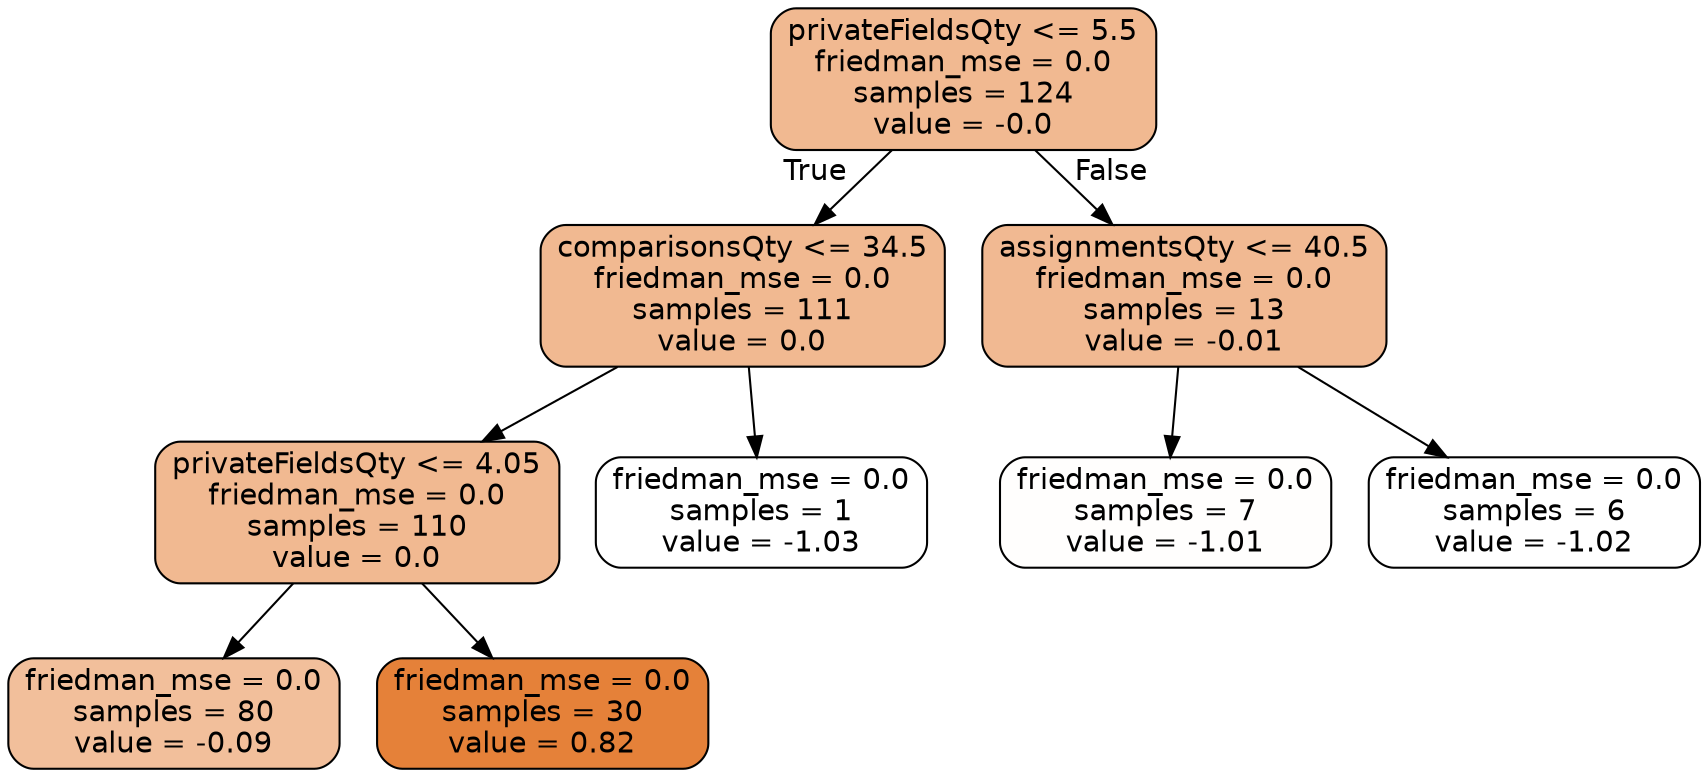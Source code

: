 digraph Tree {
node [shape=box, style="filled, rounded", color="black", fontname="helvetica"] ;
edge [fontname="helvetica"] ;
0 [label="privateFieldsQty <= 5.5\nfriedman_mse = 0.0\nsamples = 124\nvalue = -0.0", fillcolor="#f1b991"] ;
1 [label="comparisonsQty <= 34.5\nfriedman_mse = 0.0\nsamples = 111\nvalue = 0.0", fillcolor="#f1b991"] ;
0 -> 1 [labeldistance=2.5, labelangle=45, headlabel="True"] ;
3 [label="privateFieldsQty <= 4.05\nfriedman_mse = 0.0\nsamples = 110\nvalue = 0.0", fillcolor="#f1b991"] ;
1 -> 3 ;
5 [label="friedman_mse = 0.0\nsamples = 80\nvalue = -0.09", fillcolor="#f2bf9b"] ;
3 -> 5 ;
6 [label="friedman_mse = 0.0\nsamples = 30\nvalue = 0.82", fillcolor="#e58139"] ;
3 -> 6 ;
4 [label="friedman_mse = 0.0\nsamples = 1\nvalue = -1.03", fillcolor="#ffffff"] ;
1 -> 4 ;
2 [label="assignmentsQty <= 40.5\nfriedman_mse = 0.0\nsamples = 13\nvalue = -0.01", fillcolor="#f1b992"] ;
0 -> 2 [labeldistance=2.5, labelangle=-45, headlabel="False"] ;
7 [label="friedman_mse = 0.0\nsamples = 7\nvalue = -1.01", fillcolor="#fffefd"] ;
2 -> 7 ;
8 [label="friedman_mse = 0.0\nsamples = 6\nvalue = -1.02", fillcolor="#ffffff"] ;
2 -> 8 ;
}